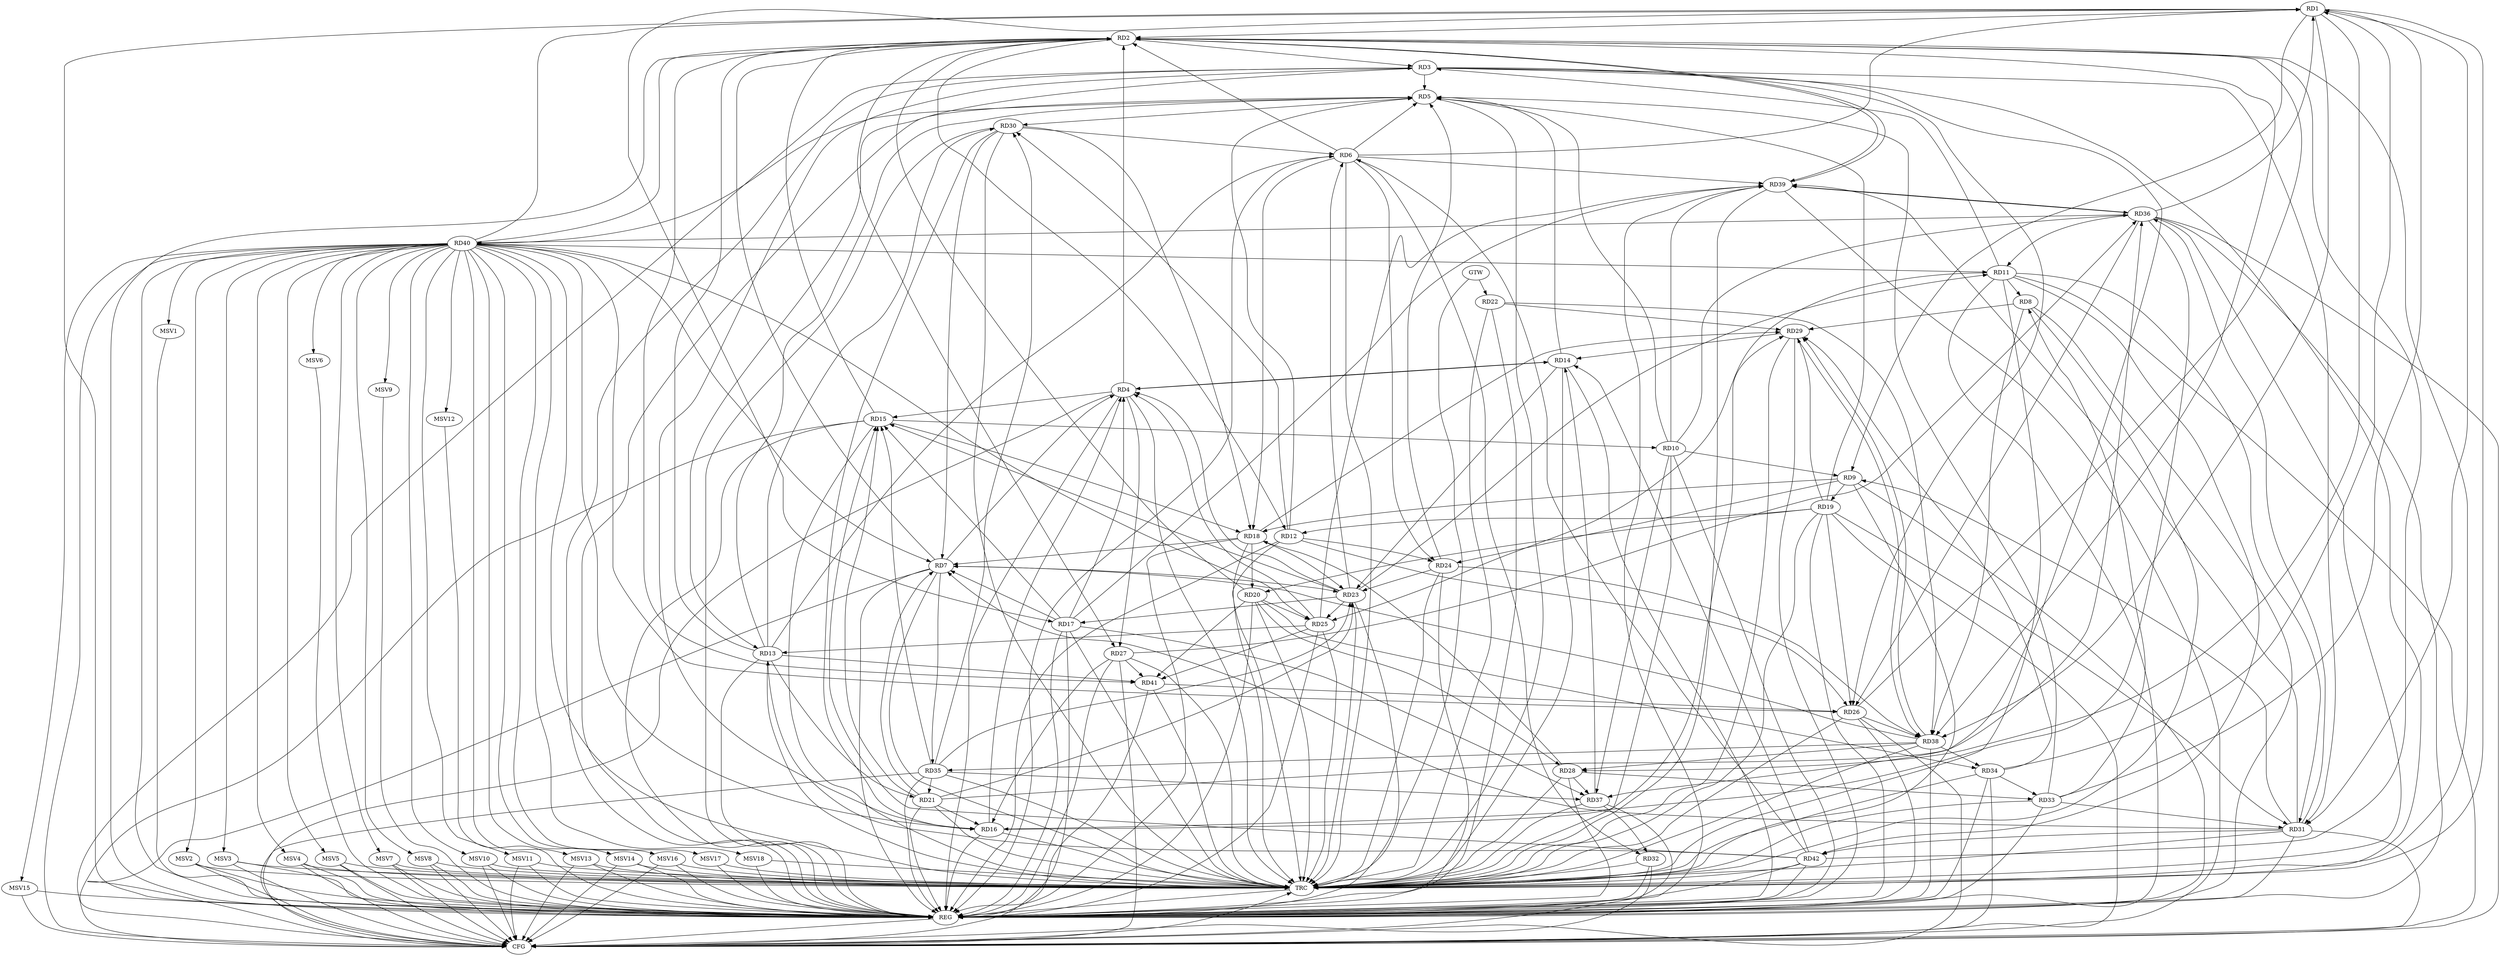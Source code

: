 strict digraph G {
  RD1 [ label="RD1" ];
  RD2 [ label="RD2" ];
  RD3 [ label="RD3" ];
  RD4 [ label="RD4" ];
  RD5 [ label="RD5" ];
  RD6 [ label="RD6" ];
  RD7 [ label="RD7" ];
  RD8 [ label="RD8" ];
  RD9 [ label="RD9" ];
  RD10 [ label="RD10" ];
  RD11 [ label="RD11" ];
  RD12 [ label="RD12" ];
  RD13 [ label="RD13" ];
  RD14 [ label="RD14" ];
  RD15 [ label="RD15" ];
  RD16 [ label="RD16" ];
  RD17 [ label="RD17" ];
  RD18 [ label="RD18" ];
  RD19 [ label="RD19" ];
  RD20 [ label="RD20" ];
  RD21 [ label="RD21" ];
  RD22 [ label="RD22" ];
  RD23 [ label="RD23" ];
  RD24 [ label="RD24" ];
  RD25 [ label="RD25" ];
  RD26 [ label="RD26" ];
  RD27 [ label="RD27" ];
  RD28 [ label="RD28" ];
  RD29 [ label="RD29" ];
  RD30 [ label="RD30" ];
  RD31 [ label="RD31" ];
  RD32 [ label="RD32" ];
  RD33 [ label="RD33" ];
  RD34 [ label="RD34" ];
  RD35 [ label="RD35" ];
  RD36 [ label="RD36" ];
  RD37 [ label="RD37" ];
  RD38 [ label="RD38" ];
  RD39 [ label="RD39" ];
  RD40 [ label="RD40" ];
  RD41 [ label="RD41" ];
  RD42 [ label="RD42" ];
  GTW [ label="GTW" ];
  REG [ label="REG" ];
  CFG [ label="CFG" ];
  TRC [ label="TRC" ];
  MSV1 [ label="MSV1" ];
  MSV2 [ label="MSV2" ];
  MSV3 [ label="MSV3" ];
  MSV4 [ label="MSV4" ];
  MSV5 [ label="MSV5" ];
  MSV6 [ label="MSV6" ];
  MSV7 [ label="MSV7" ];
  MSV8 [ label="MSV8" ];
  MSV9 [ label="MSV9" ];
  MSV10 [ label="MSV10" ];
  MSV11 [ label="MSV11" ];
  MSV12 [ label="MSV12" ];
  MSV13 [ label="MSV13" ];
  MSV14 [ label="MSV14" ];
  MSV15 [ label="MSV15" ];
  MSV16 [ label="MSV16" ];
  MSV17 [ label="MSV17" ];
  MSV18 [ label="MSV18" ];
  RD1 -> RD2;
  RD6 -> RD1;
  RD1 -> RD9;
  RD1 -> RD17;
  RD1 -> RD28;
  RD1 -> RD31;
  RD33 -> RD1;
  RD34 -> RD1;
  RD36 -> RD1;
  RD1 -> RD38;
  RD40 -> RD1;
  RD2 -> RD3;
  RD4 -> RD2;
  RD6 -> RD2;
  RD7 -> RD2;
  RD2 -> RD12;
  RD13 -> RD2;
  RD15 -> RD2;
  RD20 -> RD2;
  RD26 -> RD2;
  RD2 -> RD27;
  RD2 -> RD38;
  RD2 -> RD39;
  RD39 -> RD2;
  RD40 -> RD2;
  RD2 -> RD41;
  RD42 -> RD2;
  RD3 -> RD5;
  RD11 -> RD3;
  RD3 -> RD13;
  RD16 -> RD3;
  RD3 -> RD26;
  RD3 -> RD31;
  RD3 -> RD37;
  RD7 -> RD4;
  RD4 -> RD14;
  RD14 -> RD4;
  RD4 -> RD15;
  RD16 -> RD4;
  RD17 -> RD4;
  RD23 -> RD4;
  RD25 -> RD4;
  RD4 -> RD27;
  RD6 -> RD5;
  RD10 -> RD5;
  RD12 -> RD5;
  RD13 -> RD5;
  RD14 -> RD5;
  RD19 -> RD5;
  RD24 -> RD5;
  RD5 -> RD30;
  RD33 -> RD5;
  RD5 -> RD40;
  RD13 -> RD6;
  RD6 -> RD18;
  RD23 -> RD6;
  RD6 -> RD24;
  RD30 -> RD6;
  RD6 -> RD32;
  RD6 -> RD39;
  RD42 -> RD6;
  RD17 -> RD7;
  RD18 -> RD7;
  RD21 -> RD7;
  RD7 -> RD23;
  RD30 -> RD7;
  RD31 -> RD7;
  RD7 -> RD35;
  RD38 -> RD7;
  RD40 -> RD7;
  RD11 -> RD8;
  RD8 -> RD29;
  RD33 -> RD8;
  RD8 -> RD38;
  RD10 -> RD9;
  RD9 -> RD18;
  RD9 -> RD19;
  RD9 -> RD24;
  RD31 -> RD9;
  RD15 -> RD10;
  RD10 -> RD36;
  RD10 -> RD37;
  RD10 -> RD39;
  RD23 -> RD11;
  RD11 -> RD25;
  RD11 -> RD31;
  RD36 -> RD11;
  RD40 -> RD11;
  RD11 -> RD42;
  RD19 -> RD12;
  RD12 -> RD24;
  RD12 -> RD26;
  RD12 -> RD30;
  RD13 -> RD21;
  RD25 -> RD13;
  RD13 -> RD30;
  RD13 -> RD41;
  RD42 -> RD13;
  RD14 -> RD23;
  RD29 -> RD14;
  RD37 -> RD14;
  RD42 -> RD14;
  RD17 -> RD15;
  RD15 -> RD18;
  RD21 -> RD15;
  RD23 -> RD15;
  RD35 -> RD15;
  RD42 -> RD15;
  RD21 -> RD16;
  RD27 -> RD16;
  RD16 -> RD29;
  RD30 -> RD16;
  RD36 -> RD16;
  RD40 -> RD16;
  RD23 -> RD17;
  RD17 -> RD37;
  RD17 -> RD39;
  RD18 -> RD20;
  RD18 -> RD23;
  RD28 -> RD18;
  RD18 -> RD29;
  RD30 -> RD18;
  RD19 -> RD20;
  RD19 -> RD26;
  RD19 -> RD29;
  RD19 -> RD31;
  RD20 -> RD25;
  RD20 -> RD28;
  RD20 -> RD34;
  RD20 -> RD41;
  RD21 -> RD23;
  RD35 -> RD21;
  RD21 -> RD36;
  RD22 -> RD29;
  RD22 -> RD38;
  RD24 -> RD23;
  RD23 -> RD25;
  RD35 -> RD23;
  RD24 -> RD38;
  RD25 -> RD39;
  RD40 -> RD25;
  RD25 -> RD41;
  RD36 -> RD26;
  RD26 -> RD38;
  RD40 -> RD26;
  RD41 -> RD26;
  RD27 -> RD36;
  RD27 -> RD41;
  RD28 -> RD33;
  RD28 -> RD37;
  RD38 -> RD28;
  RD34 -> RD29;
  RD29 -> RD38;
  RD38 -> RD29;
  RD35 -> RD30;
  RD33 -> RD31;
  RD31 -> RD36;
  RD31 -> RD39;
  RD31 -> RD42;
  RD37 -> RD32;
  RD34 -> RD33;
  RD38 -> RD34;
  RD35 -> RD37;
  RD38 -> RD35;
  RD36 -> RD39;
  RD39 -> RD36;
  RD36 -> RD40;
  GTW -> RD22;
  RD1 -> REG;
  RD2 -> REG;
  RD3 -> REG;
  RD4 -> REG;
  RD5 -> REG;
  RD6 -> REG;
  RD7 -> REG;
  RD8 -> REG;
  RD9 -> REG;
  RD10 -> REG;
  RD11 -> REG;
  RD12 -> REG;
  RD13 -> REG;
  RD14 -> REG;
  RD15 -> REG;
  RD16 -> REG;
  RD17 -> REG;
  RD18 -> REG;
  RD19 -> REG;
  RD20 -> REG;
  RD21 -> REG;
  RD22 -> REG;
  RD23 -> REG;
  RD24 -> REG;
  RD25 -> REG;
  RD26 -> REG;
  RD27 -> REG;
  RD28 -> REG;
  RD29 -> REG;
  RD30 -> REG;
  RD31 -> REG;
  RD32 -> REG;
  RD33 -> REG;
  RD34 -> REG;
  RD35 -> REG;
  RD36 -> REG;
  RD37 -> REG;
  RD38 -> REG;
  RD39 -> REG;
  RD40 -> REG;
  RD41 -> REG;
  RD42 -> REG;
  RD4 -> CFG;
  RD7 -> CFG;
  RD3 -> CFG;
  RD27 -> CFG;
  RD17 -> CFG;
  RD35 -> CFG;
  RD31 -> CFG;
  RD34 -> CFG;
  RD36 -> CFG;
  RD42 -> CFG;
  RD15 -> CFG;
  RD19 -> CFG;
  RD39 -> CFG;
  RD26 -> CFG;
  RD40 -> CFG;
  RD32 -> CFG;
  RD11 -> CFG;
  REG -> CFG;
  RD1 -> TRC;
  RD2 -> TRC;
  RD3 -> TRC;
  RD4 -> TRC;
  RD5 -> TRC;
  RD6 -> TRC;
  RD7 -> TRC;
  RD8 -> TRC;
  RD9 -> TRC;
  RD10 -> TRC;
  RD11 -> TRC;
  RD12 -> TRC;
  RD13 -> TRC;
  RD14 -> TRC;
  RD15 -> TRC;
  RD16 -> TRC;
  RD17 -> TRC;
  RD18 -> TRC;
  RD19 -> TRC;
  RD20 -> TRC;
  RD21 -> TRC;
  RD22 -> TRC;
  RD23 -> TRC;
  RD24 -> TRC;
  RD25 -> TRC;
  RD26 -> TRC;
  RD27 -> TRC;
  RD28 -> TRC;
  RD29 -> TRC;
  RD30 -> TRC;
  RD31 -> TRC;
  RD32 -> TRC;
  RD33 -> TRC;
  RD34 -> TRC;
  RD35 -> TRC;
  RD36 -> TRC;
  RD37 -> TRC;
  RD38 -> TRC;
  RD39 -> TRC;
  RD40 -> TRC;
  RD41 -> TRC;
  RD42 -> TRC;
  GTW -> TRC;
  CFG -> TRC;
  TRC -> REG;
  RD40 -> MSV1;
  RD40 -> MSV2;
  RD40 -> MSV3;
  RD40 -> MSV4;
  RD40 -> MSV5;
  RD40 -> MSV6;
  MSV1 -> REG;
  MSV2 -> REG;
  MSV2 -> TRC;
  MSV2 -> CFG;
  MSV3 -> REG;
  MSV3 -> TRC;
  MSV3 -> CFG;
  MSV4 -> REG;
  MSV4 -> TRC;
  MSV4 -> CFG;
  MSV5 -> REG;
  MSV5 -> TRC;
  MSV5 -> CFG;
  MSV6 -> REG;
  RD40 -> MSV7;
  MSV7 -> REG;
  MSV7 -> TRC;
  MSV7 -> CFG;
  RD40 -> MSV8;
  MSV8 -> REG;
  MSV8 -> TRC;
  MSV8 -> CFG;
  RD40 -> MSV9;
  RD40 -> MSV10;
  MSV9 -> REG;
  MSV10 -> REG;
  MSV10 -> TRC;
  MSV10 -> CFG;
  RD40 -> MSV11;
  RD40 -> MSV12;
  RD40 -> MSV13;
  MSV11 -> REG;
  MSV11 -> TRC;
  MSV11 -> CFG;
  MSV12 -> REG;
  MSV13 -> REG;
  MSV13 -> TRC;
  MSV13 -> CFG;
  RD40 -> MSV14;
  RD40 -> MSV15;
  RD40 -> MSV16;
  MSV14 -> REG;
  MSV14 -> TRC;
  MSV14 -> CFG;
  MSV15 -> REG;
  MSV15 -> CFG;
  MSV16 -> REG;
  MSV16 -> TRC;
  MSV16 -> CFG;
  RD40 -> MSV17;
  RD40 -> MSV18;
  MSV17 -> REG;
  MSV17 -> TRC;
  MSV18 -> REG;
  MSV18 -> TRC;
}
